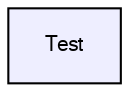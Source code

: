 digraph "Test" {
  compound=true
  node [ fontsize="10", fontname="FreeSans"];
  edge [ labelfontsize="10", labelfontname="FreeSans"];
  dir_37618a71d99bdfed5979e976980d5eec [shape=box, label="Test", style="filled", fillcolor="#eeeeff", pencolor="black", URL="dir_37618a71d99bdfed5979e976980d5eec.html"];
}
